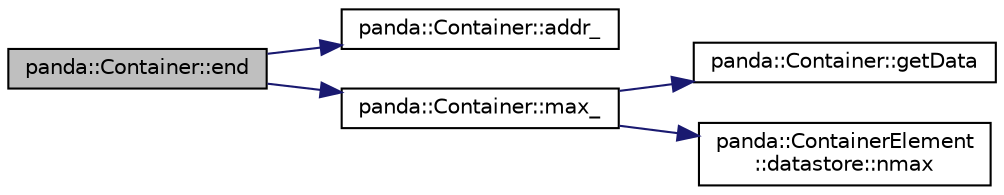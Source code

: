 digraph "panda::Container::end"
{
 // INTERACTIVE_SVG=YES
  edge [fontname="Helvetica",fontsize="10",labelfontname="Helvetica",labelfontsize="10"];
  node [fontname="Helvetica",fontsize="10",shape=record];
  rankdir="LR";
  Node1 [label="panda::Container::end",height=0.2,width=0.4,color="black", fillcolor="grey75", style="filled" fontcolor="black"];
  Node1 -> Node2 [color="midnightblue",fontsize="10",style="solid"];
  Node2 [label="panda::Container::addr_",height=0.2,width=0.4,color="black", fillcolor="white", style="filled",URL="$classpanda_1_1Container.html#a3e3139381afff7a2bea1e46685a4c734"];
  Node1 -> Node3 [color="midnightblue",fontsize="10",style="solid"];
  Node3 [label="panda::Container::max_",height=0.2,width=0.4,color="black", fillcolor="white", style="filled",URL="$classpanda_1_1Container.html#a0873333a978d458a525f855d73416e09"];
  Node3 -> Node4 [color="midnightblue",fontsize="10",style="solid"];
  Node4 [label="panda::Container::getData",height=0.2,width=0.4,color="black", fillcolor="white", style="filled",URL="$classpanda_1_1Container.html#ae8c189c8e337af593b268455a2dda89f"];
  Node3 -> Node5 [color="midnightblue",fontsize="10",style="solid"];
  Node5 [label="panda::ContainerElement\l::datastore::nmax",height=0.2,width=0.4,color="black", fillcolor="white", style="filled",URL="$structpanda_1_1ContainerElement_1_1datastore.html#aff3ea42523fa1d980435a5085c8f1289"];
}
